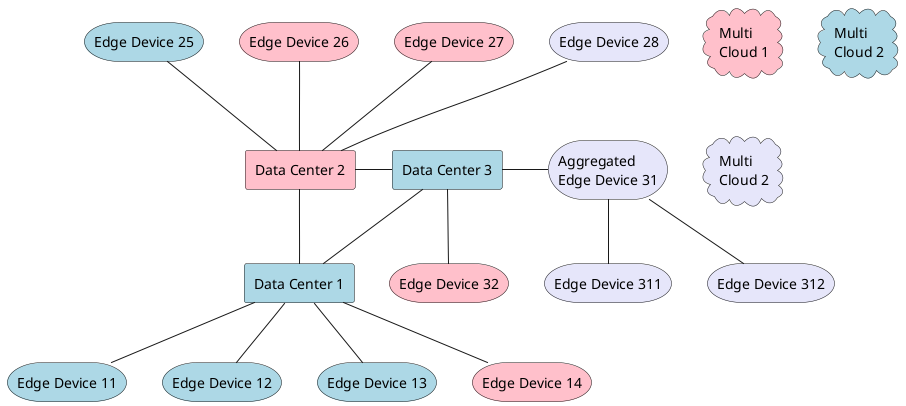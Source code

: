 @startuml
    cloud "Multi\nCloud 1" as HC1 #pink
    cloud "Multi\nCloud 2" as HC2 #lightblue
    cloud "Multi\nCloud 2" as HC3 #lavender

    rectangle "Data Center 1" as C1 #lightblue
    rectangle "Data Center 2" as C2 #pink
    rectangle "Data Center 3" as CA #lightblue

    storage "Edge Device 11" as C3 #lightblue
    storage "Edge Device 12" as C4 #lightblue
    storage "Edge Device 13" as C5 #lightblue
    storage "Edge Device 14" as C6 #pink
    storage "Edge Device 25" as C7 #lightblue
    storage "Edge Device 26" as C8 #pink
    storage "Edge Device 27" as C9 #pink
    storage "Edge Device 28" as C10 #lavender
    storage "Aggregated\nEdge Device 31" as CA3 #lavender
    storage "Edge Device 32" as CA4 #pink
    storage "Edge Device 311" as CA5 #lavender
    storage "Edge Device 312" as CA6 #lavender

    C2 -- C1
    CA -- C1
    C2 - CA
    C1 -- C3
    C1 -- C4
    C1 -- C5
    C1 -- C6
    C7 -- C2
    C8 -- C2
    C9 -- C2
    C10 -- C2

    CA - CA3
    CA -- CA4
    CA3 -- CA5
    CA3 -- CA6
@enduml
